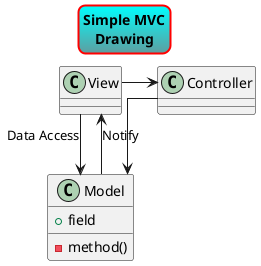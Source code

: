 @startuml

skinparam titleBorderRoundCorner 15
skinparam titleBorderThickness 2
skinparam titleBorderColor red
skinparam titleBackgroundColor Aqua-CadetBlue
skinparam linetype ortho

title Simple MVC\nDrawing
/' comment
actor View
'/

class Model{
  +field
  -method()
}
View -> Controller
Controller --> Model
Model --> View: Notify
View --> Model: Data Access
@enduml
